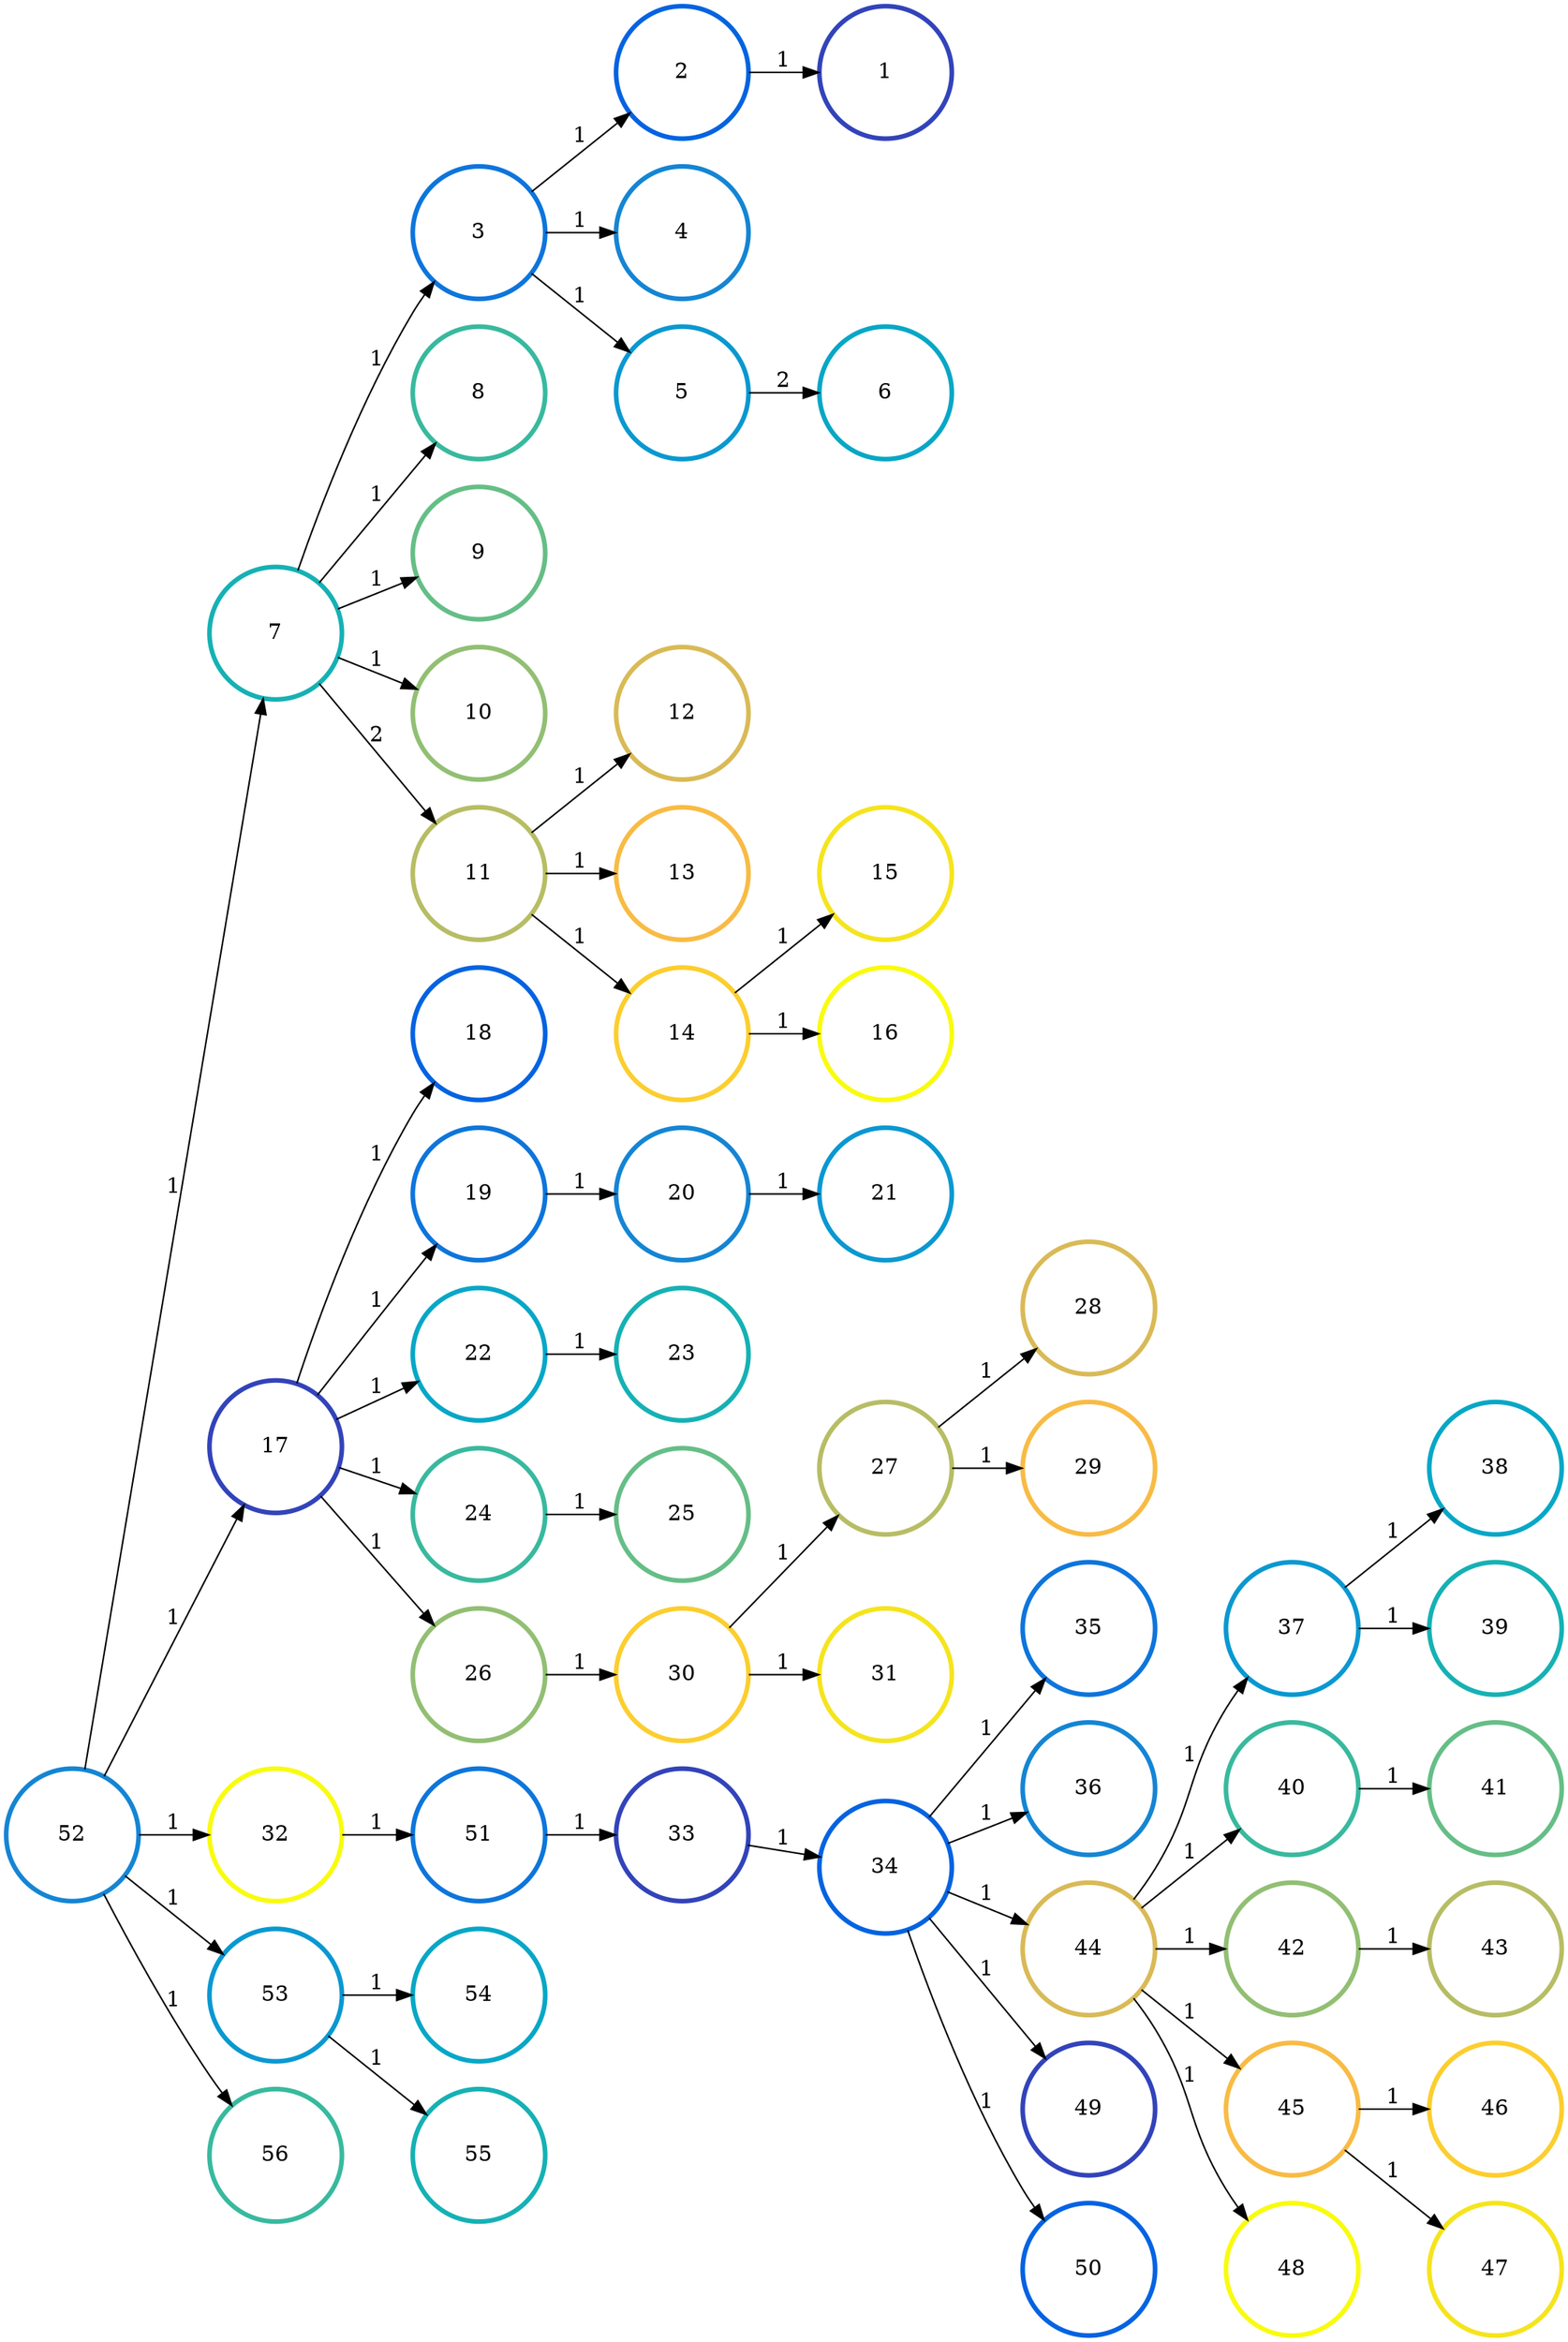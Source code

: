 digraph N {
	overlap="false"
	rankdir="LR"
	0 [label="1",width=1.2,height=1.2,style="",penwidth=3,color="#3243BA"]
	1 [label="2",width=1.2,height=1.2,style="",penwidth=3,color="#0363E1"]
	2 [label="3",width=1.2,height=1.2,style="",penwidth=3,color="#0D75DC"]
	3 [label="4",width=1.2,height=1.2,style="",penwidth=3,color="#1485D4"]
	4 [label="5",width=1.2,height=1.2,style="",penwidth=3,color="#0998D1"]
	5 [label="6",width=1.2,height=1.2,style="",penwidth=3,color="#06A7C6"]
	6 [label="7",width=1.2,height=1.2,style="",penwidth=3,color="#15B1B4"]
	7 [label="8",width=1.2,height=1.2,style="",penwidth=3,color="#38B99E"]
	8 [label="9",width=1.2,height=1.2,style="",penwidth=3,color="#65BE86"]
	9 [label="10",width=1.2,height=1.2,style="",penwidth=3,color="#92BF73"]
	10 [label="11",width=1.2,height=1.2,style="",penwidth=3,color="#B7BD64"]
	11 [label="12",width=1.2,height=1.2,style="",penwidth=3,color="#D9BA56"]
	12 [label="13",width=1.2,height=1.2,style="",penwidth=3,color="#F8BB44"]
	13 [label="14",width=1.2,height=1.2,style="",penwidth=3,color="#FCCE2E"]
	14 [label="15",width=1.2,height=1.2,style="",penwidth=3,color="#F5E41D"]
	15 [label="16",width=1.2,height=1.2,style="",penwidth=3,color="#F9FB0E"]
	16 [label="17",width=1.2,height=1.2,style="",penwidth=3,color="#3243BA"]
	17 [label="18",width=1.2,height=1.2,style="",penwidth=3,color="#0363E1"]
	18 [label="19",width=1.2,height=1.2,style="",penwidth=3,color="#0D75DC"]
	19 [label="20",width=1.2,height=1.2,style="",penwidth=3,color="#1485D4"]
	20 [label="21",width=1.2,height=1.2,style="",penwidth=3,color="#0998D1"]
	21 [label="22",width=1.2,height=1.2,style="",penwidth=3,color="#06A7C6"]
	22 [label="23",width=1.2,height=1.2,style="",penwidth=3,color="#15B1B4"]
	23 [label="24",width=1.2,height=1.2,style="",penwidth=3,color="#38B99E"]
	24 [label="25",width=1.2,height=1.2,style="",penwidth=3,color="#65BE86"]
	25 [label="26",width=1.2,height=1.2,style="",penwidth=3,color="#92BF73"]
	26 [label="27",width=1.2,height=1.2,style="",penwidth=3,color="#B7BD64"]
	27 [label="28",width=1.2,height=1.2,style="",penwidth=3,color="#D9BA56"]
	28 [label="29",width=1.2,height=1.2,style="",penwidth=3,color="#F8BB44"]
	29 [label="30",width=1.2,height=1.2,style="",penwidth=3,color="#FCCE2E"]
	30 [label="31",width=1.2,height=1.2,style="",penwidth=3,color="#F5E41D"]
	31 [label="32",width=1.2,height=1.2,style="",penwidth=3,color="#F9FB0E"]
	32 [label="33",width=1.2,height=1.2,style="",penwidth=3,color="#3243BA"]
	33 [label="34",width=1.2,height=1.2,style="",penwidth=3,color="#0363E1"]
	34 [label="35",width=1.2,height=1.2,style="",penwidth=3,color="#0D75DC"]
	35 [label="36",width=1.2,height=1.2,style="",penwidth=3,color="#1485D4"]
	36 [label="37",width=1.2,height=1.2,style="",penwidth=3,color="#0998D1"]
	37 [label="38",width=1.2,height=1.2,style="",penwidth=3,color="#06A7C6"]
	38 [label="39",width=1.2,height=1.2,style="",penwidth=3,color="#15B1B4"]
	39 [label="40",width=1.2,height=1.2,style="",penwidth=3,color="#38B99E"]
	40 [label="41",width=1.2,height=1.2,style="",penwidth=3,color="#65BE86"]
	41 [label="42",width=1.2,height=1.2,style="",penwidth=3,color="#92BF73"]
	42 [label="43",width=1.2,height=1.2,style="",penwidth=3,color="#B7BD64"]
	43 [label="44",width=1.2,height=1.2,style="",penwidth=3,color="#D9BA56"]
	44 [label="45",width=1.2,height=1.2,style="",penwidth=3,color="#F8BB44"]
	45 [label="46",width=1.2,height=1.2,style="",penwidth=3,color="#FCCE2E"]
	46 [label="47",width=1.2,height=1.2,style="",penwidth=3,color="#F5E41D"]
	47 [label="48",width=1.2,height=1.2,style="",penwidth=3,color="#F9FB0E"]
	48 [label="49",width=1.2,height=1.2,style="",penwidth=3,color="#3243BA"]
	49 [label="50",width=1.2,height=1.2,style="",penwidth=3,color="#0363E1"]
	50 [label="51",width=1.2,height=1.2,style="",penwidth=3,color="#0D75DC"]
	51 [label="52",width=1.2,height=1.2,style="",penwidth=3,color="#1485D4"]
	52 [label="53",width=1.2,height=1.2,style="",penwidth=3,color="#0998D1"]
	53 [label="54",width=1.2,height=1.2,style="",penwidth=3,color="#06A7C6"]
	54 [label="55",width=1.2,height=1.2,style="",penwidth=3,color="#15B1B4"]
	55 [label="56",width=1.2,height=1.2,style="",penwidth=3,color="#38B99E"]
	1 -> 0 [penwidth=1,color=black,label="1"]
	2 -> 1 [penwidth=1,color=black,label="1"]
	2 -> 3 [penwidth=1,color=black,label="1"]
	2 -> 4 [penwidth=1,color=black,label="1"]
	4 -> 5 [penwidth=1,color=black,label="2"]
	6 -> 2 [penwidth=1,color=black,label="1"]
	6 -> 7 [penwidth=1,color=black,label="1"]
	6 -> 8 [penwidth=1,color=black,label="1"]
	6 -> 9 [penwidth=1,color=black,label="1"]
	6 -> 10 [penwidth=1,color=black,label="2"]
	10 -> 11 [penwidth=1,color=black,label="1"]
	10 -> 12 [penwidth=1,color=black,label="1"]
	10 -> 13 [penwidth=1,color=black,label="1"]
	13 -> 14 [penwidth=1,color=black,label="1"]
	13 -> 15 [penwidth=1,color=black,label="1"]
	16 -> 17 [penwidth=1,color=black,label="1"]
	16 -> 18 [penwidth=1,color=black,label="1"]
	16 -> 21 [penwidth=1,color=black,label="1"]
	16 -> 23 [penwidth=1,color=black,label="1"]
	16 -> 25 [penwidth=1,color=black,label="1"]
	18 -> 19 [penwidth=1,color=black,label="1"]
	19 -> 20 [penwidth=1,color=black,label="1"]
	21 -> 22 [penwidth=1,color=black,label="1"]
	23 -> 24 [penwidth=1,color=black,label="1"]
	25 -> 29 [penwidth=1,color=black,label="1"]
	26 -> 27 [penwidth=1,color=black,label="1"]
	26 -> 28 [penwidth=1,color=black,label="1"]
	29 -> 26 [penwidth=1,color=black,label="1"]
	29 -> 30 [penwidth=1,color=black,label="1"]
	31 -> 50 [penwidth=1,color=black,label="1"]
	32 -> 33 [penwidth=1,color=black,label="1"]
	33 -> 34 [penwidth=1,color=black,label="1"]
	33 -> 35 [penwidth=1,color=black,label="1"]
	33 -> 43 [penwidth=1,color=black,label="1"]
	33 -> 48 [penwidth=1,color=black,label="1"]
	33 -> 49 [penwidth=1,color=black,label="1"]
	36 -> 37 [penwidth=1,color=black,label="1"]
	36 -> 38 [penwidth=1,color=black,label="1"]
	39 -> 40 [penwidth=1,color=black,label="1"]
	41 -> 42 [penwidth=1,color=black,label="1"]
	43 -> 36 [penwidth=1,color=black,label="1"]
	43 -> 39 [penwidth=1,color=black,label="1"]
	43 -> 41 [penwidth=1,color=black,label="1"]
	43 -> 44 [penwidth=1,color=black,label="1"]
	43 -> 47 [penwidth=1,color=black,label="1"]
	44 -> 45 [penwidth=1,color=black,label="1"]
	44 -> 46 [penwidth=1,color=black,label="1"]
	50 -> 32 [penwidth=1,color=black,label="1"]
	51 -> 6 [penwidth=1,color=black,label="1"]
	51 -> 16 [penwidth=1,color=black,label="1"]
	51 -> 31 [penwidth=1,color=black,label="1"]
	51 -> 52 [penwidth=1,color=black,label="1"]
	51 -> 55 [penwidth=1,color=black,label="1"]
	52 -> 53 [penwidth=1,color=black,label="1"]
	52 -> 54 [penwidth=1,color=black,label="1"]
}

